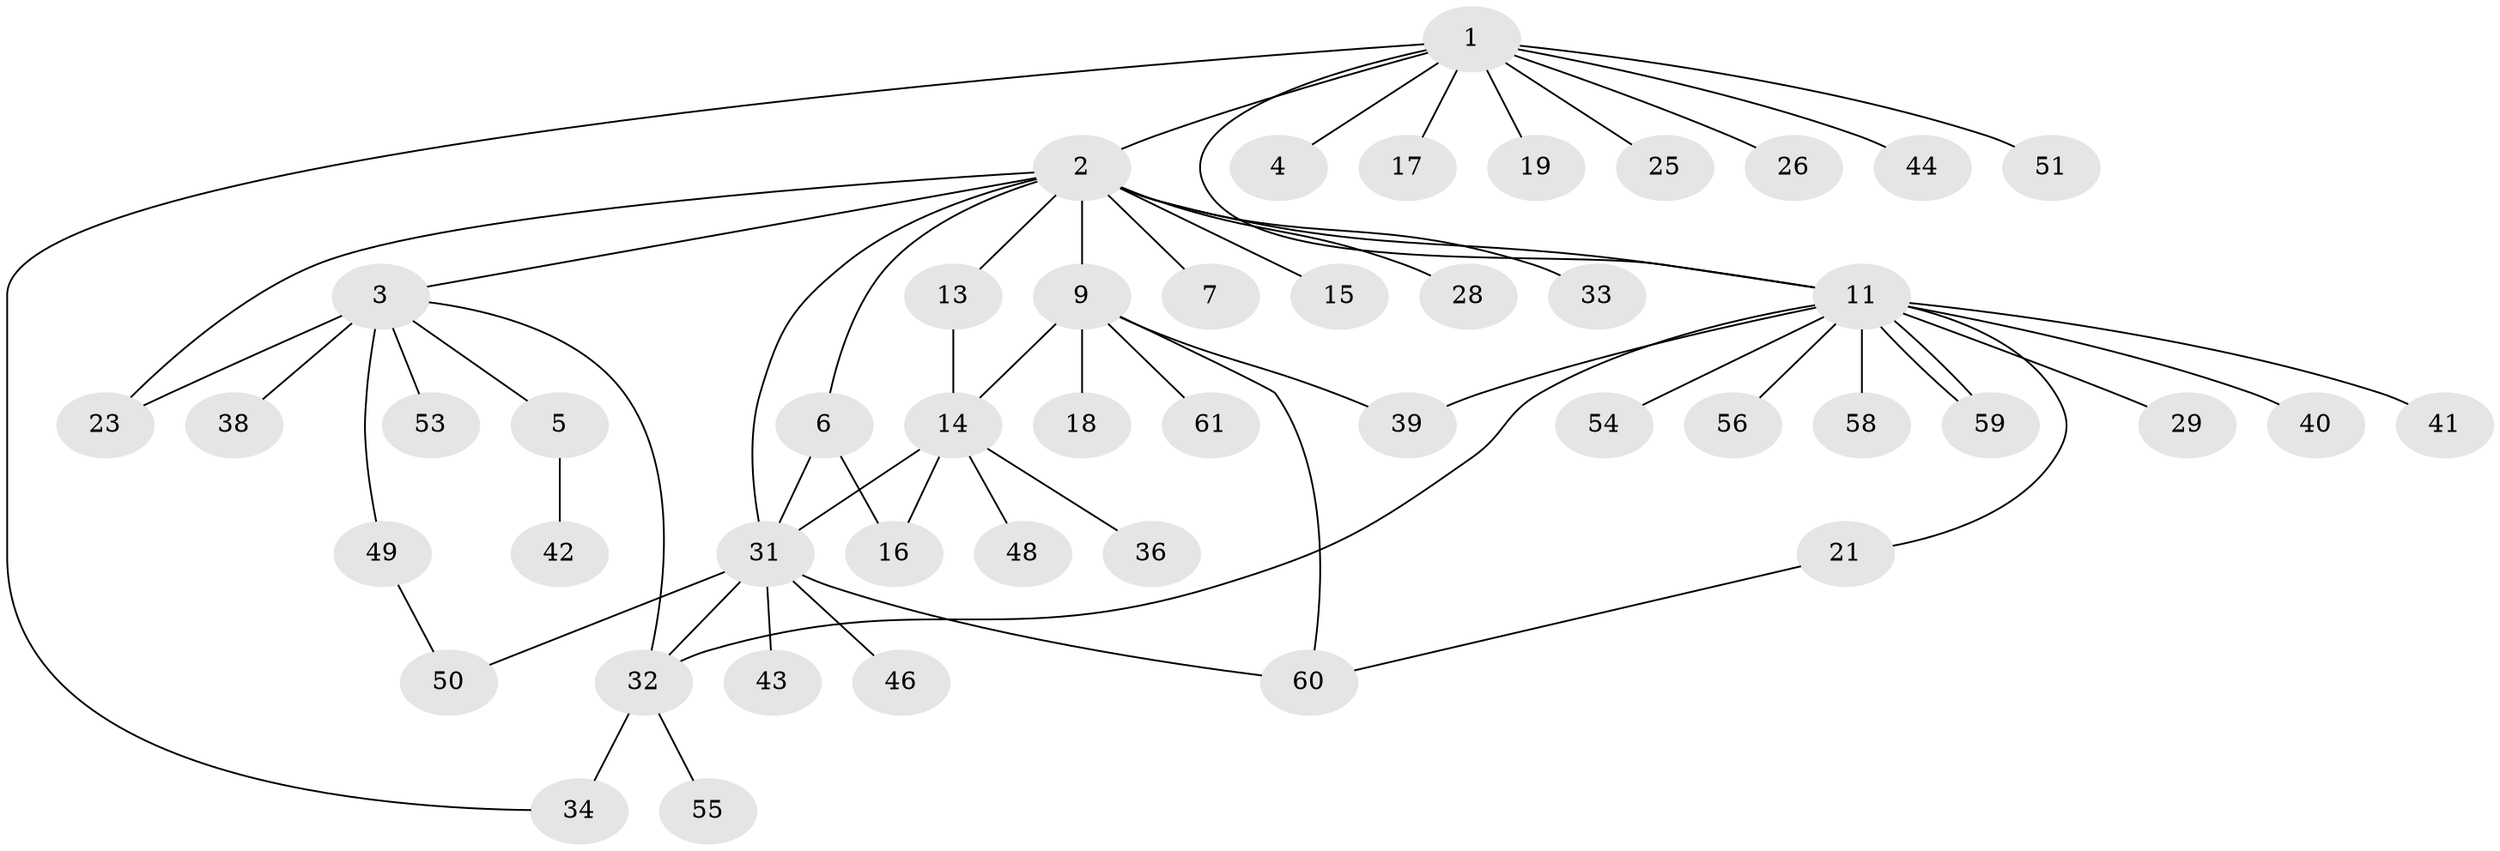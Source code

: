 // Generated by graph-tools (version 1.1) at 2025/51/02/27/25 19:51:54]
// undirected, 47 vertices, 60 edges
graph export_dot {
graph [start="1"]
  node [color=gray90,style=filled];
  1 [super="+8"];
  2 [super="+12"];
  3 [super="+10"];
  4;
  5 [super="+22"];
  6 [super="+27"];
  7 [super="+20"];
  9 [super="+45"];
  11 [super="+24"];
  13;
  14 [super="+30"];
  15;
  16;
  17;
  18;
  19;
  21 [super="+35"];
  23 [super="+57"];
  25;
  26;
  28;
  29;
  31 [super="+37"];
  32 [super="+47"];
  33;
  34 [super="+52"];
  36;
  38;
  39;
  40;
  41;
  42;
  43;
  44;
  46;
  48;
  49;
  50;
  51;
  53;
  54;
  55;
  56;
  58;
  59;
  60;
  61;
  1 -- 2;
  1 -- 4;
  1 -- 19;
  1 -- 25;
  1 -- 26;
  1 -- 34;
  1 -- 44;
  1 -- 11;
  1 -- 17;
  1 -- 51;
  2 -- 3;
  2 -- 6;
  2 -- 7;
  2 -- 9;
  2 -- 11;
  2 -- 15;
  2 -- 23;
  2 -- 28;
  2 -- 33;
  2 -- 13;
  2 -- 31;
  3 -- 5;
  3 -- 23 [weight=2];
  3 -- 32;
  3 -- 38;
  3 -- 49;
  3 -- 53;
  5 -- 42;
  6 -- 16;
  6 -- 31;
  9 -- 14;
  9 -- 18;
  9 -- 39;
  9 -- 60;
  9 -- 61;
  11 -- 21;
  11 -- 29;
  11 -- 32;
  11 -- 40;
  11 -- 41;
  11 -- 54;
  11 -- 58;
  11 -- 59;
  11 -- 59;
  11 -- 56;
  11 -- 39;
  13 -- 14;
  14 -- 16;
  14 -- 36;
  14 -- 48;
  14 -- 31;
  21 -- 60;
  31 -- 32;
  31 -- 46;
  31 -- 50;
  31 -- 43;
  31 -- 60;
  32 -- 34 [weight=2];
  32 -- 55;
  49 -- 50;
}
